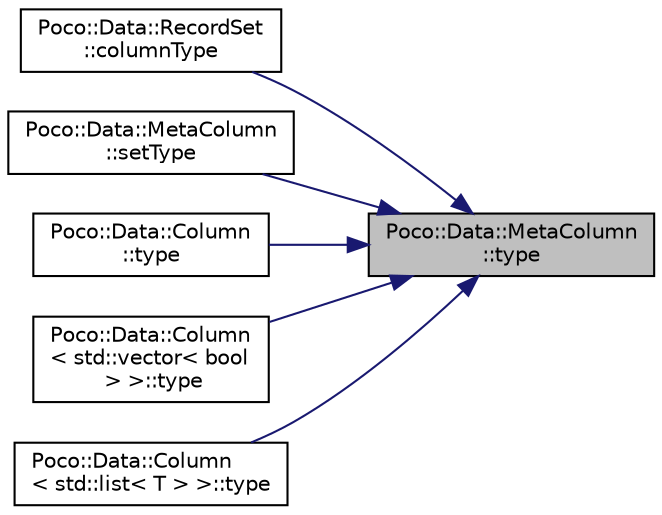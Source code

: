 digraph "Poco::Data::MetaColumn::type"
{
 // LATEX_PDF_SIZE
  edge [fontname="Helvetica",fontsize="10",labelfontname="Helvetica",labelfontsize="10"];
  node [fontname="Helvetica",fontsize="10",shape=record];
  rankdir="RL";
  Node1 [label="Poco::Data::MetaColumn\l::type",height=0.2,width=0.4,color="black", fillcolor="grey75", style="filled", fontcolor="black",tooltip="Returns column position."];
  Node1 -> Node2 [dir="back",color="midnightblue",fontsize="10",style="solid"];
  Node2 [label="Poco::Data::RecordSet\l::columnType",height=0.2,width=0.4,color="black", fillcolor="white", style="filled",URL="$classPoco_1_1Data_1_1RecordSet.html#aeeb53d413b0cb4409c13f6a66c0b7c36",tooltip="Returns the value in the named column of the current row."];
  Node1 -> Node3 [dir="back",color="midnightblue",fontsize="10",style="solid"];
  Node3 [label="Poco::Data::MetaColumn\l::setType",height=0.2,width=0.4,color="black", fillcolor="white", style="filled",URL="$classPoco_1_1Data_1_1MetaColumn.html#a857fc6c2b7461e74c065b420c3d9309a",tooltip="Sets the column precision."];
  Node1 -> Node4 [dir="back",color="midnightblue",fontsize="10",style="solid"];
  Node4 [label="Poco::Data::Column\l::type",height=0.2,width=0.4,color="black", fillcolor="white", style="filled",URL="$classPoco_1_1Data_1_1Column.html#a8d30a344f9e6768cccf4f86e8d426c8b",tooltip="Returns column type."];
  Node1 -> Node5 [dir="back",color="midnightblue",fontsize="10",style="solid"];
  Node5 [label="Poco::Data::Column\l\< std::vector\< bool\l \> \>::type",height=0.2,width=0.4,color="black", fillcolor="white", style="filled",URL="$classPoco_1_1Data_1_1Column_3_01std_1_1vector_3_01bool_01_4_01_4.html#a367cec923cbfd025922f1673fe3c6b3f",tooltip="Returns column type."];
  Node1 -> Node6 [dir="back",color="midnightblue",fontsize="10",style="solid"];
  Node6 [label="Poco::Data::Column\l\< std::list\< T \> \>::type",height=0.2,width=0.4,color="black", fillcolor="white", style="filled",URL="$classPoco_1_1Data_1_1Column_3_01std_1_1list_3_01T_01_4_01_4.html#a8199186c6aa351e78c74bb71485af75f",tooltip="Returns column type."];
}
